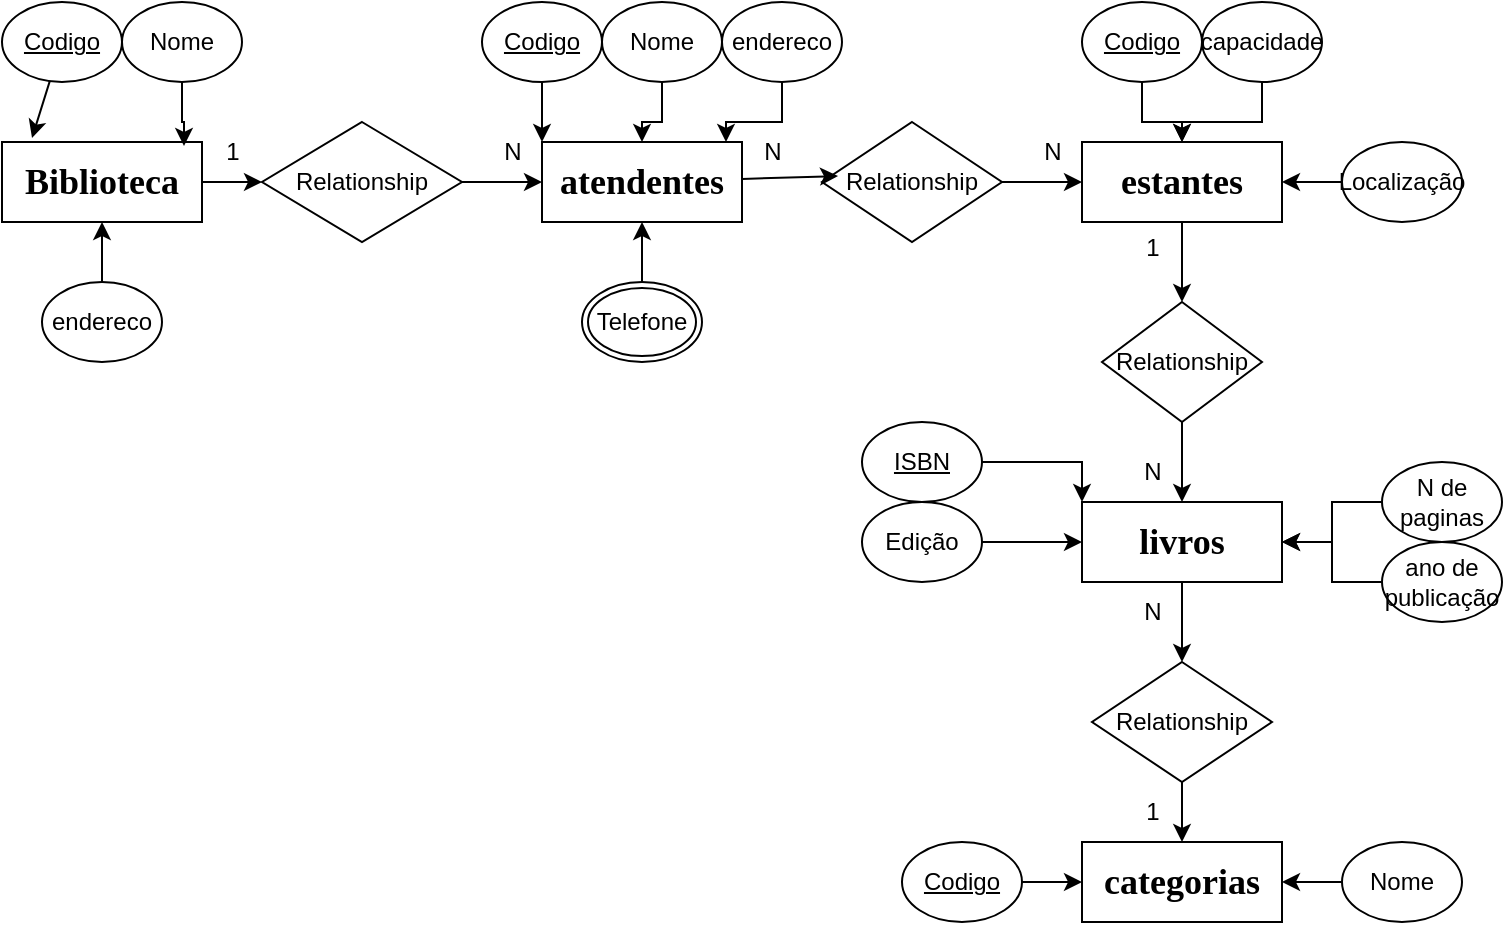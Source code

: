 <mxfile version="24.2.5" type="device">
  <diagram id="34p7FkrFsKZ9s6v67Ve8" name="Página-1">
    <mxGraphModel dx="1120" dy="529" grid="1" gridSize="10" guides="1" tooltips="1" connect="1" arrows="1" fold="1" page="1" pageScale="1" pageWidth="827" pageHeight="1169" math="0" shadow="0">
      <root>
        <mxCell id="0" />
        <mxCell id="1" parent="0" />
        <mxCell id="0jVuY58EehfPMEDOc1iu-1" value="&lt;span style=&quot;font-family: Calibri; font-weight: bold;&quot;&gt;&lt;font style=&quot;font-size: 18px;&quot;&gt;categorias&lt;/font&gt;&lt;/span&gt;" style="whiteSpace=wrap;html=1;align=center;" vertex="1" parent="1">
          <mxGeometry x="600" y="420" width="100" height="40" as="geometry" />
        </mxCell>
        <mxCell id="0jVuY58EehfPMEDOc1iu-28" style="edgeStyle=orthogonalEdgeStyle;rounded=0;orthogonalLoop=1;jettySize=auto;html=1;entryX=0.5;entryY=0;entryDx=0;entryDy=0;" edge="1" parent="1" source="0jVuY58EehfPMEDOc1iu-2" target="0jVuY58EehfPMEDOc1iu-17">
          <mxGeometry relative="1" as="geometry" />
        </mxCell>
        <mxCell id="0jVuY58EehfPMEDOc1iu-2" value="&lt;span style=&quot;font-family: Calibri; font-weight: bold;&quot;&gt;&lt;font style=&quot;font-size: 18px;&quot;&gt;livros&lt;/font&gt;&lt;/span&gt;" style="whiteSpace=wrap;html=1;align=center;" vertex="1" parent="1">
          <mxGeometry x="600" y="250" width="100" height="40" as="geometry" />
        </mxCell>
        <mxCell id="0jVuY58EehfPMEDOc1iu-26" style="edgeStyle=orthogonalEdgeStyle;rounded=0;orthogonalLoop=1;jettySize=auto;html=1;" edge="1" parent="1" source="0jVuY58EehfPMEDOc1iu-3" target="0jVuY58EehfPMEDOc1iu-18">
          <mxGeometry relative="1" as="geometry" />
        </mxCell>
        <mxCell id="0jVuY58EehfPMEDOc1iu-3" value="&lt;span style=&quot;font-family: Calibri; font-weight: bold;&quot;&gt;&lt;font style=&quot;font-size: 18px;&quot;&gt;estantes&lt;/font&gt;&lt;/span&gt;" style="whiteSpace=wrap;html=1;align=center;" vertex="1" parent="1">
          <mxGeometry x="600" y="70" width="100" height="40" as="geometry" />
        </mxCell>
        <mxCell id="0jVuY58EehfPMEDOc1iu-4" value="&lt;span style=&quot;font-family: Calibri; font-weight: bold;&quot;&gt;&lt;font style=&quot;font-size: 18px;&quot;&gt;atendentes&lt;/font&gt;&lt;/span&gt;" style="whiteSpace=wrap;html=1;align=center;" vertex="1" parent="1">
          <mxGeometry x="330" y="70" width="100" height="40" as="geometry" />
        </mxCell>
        <mxCell id="0jVuY58EehfPMEDOc1iu-22" style="edgeStyle=orthogonalEdgeStyle;rounded=0;orthogonalLoop=1;jettySize=auto;html=1;" edge="1" parent="1" source="0jVuY58EehfPMEDOc1iu-5" target="0jVuY58EehfPMEDOc1iu-20">
          <mxGeometry relative="1" as="geometry" />
        </mxCell>
        <mxCell id="0jVuY58EehfPMEDOc1iu-5" value="&lt;span style=&quot;font-family: Calibri; font-weight: bold;&quot;&gt;&lt;font style=&quot;font-size: 18px;&quot;&gt;Biblioteca&lt;/font&gt;&lt;/span&gt;" style="whiteSpace=wrap;html=1;align=center;" vertex="1" parent="1">
          <mxGeometry x="60" y="70" width="100" height="40" as="geometry" />
        </mxCell>
        <mxCell id="0jVuY58EehfPMEDOc1iu-8" value="endereco" style="ellipse;whiteSpace=wrap;html=1;align=center;" vertex="1" parent="1">
          <mxGeometry x="420" width="60" height="40" as="geometry" />
        </mxCell>
        <mxCell id="0jVuY58EehfPMEDOc1iu-16" style="edgeStyle=orthogonalEdgeStyle;rounded=0;orthogonalLoop=1;jettySize=auto;html=1;" edge="1" parent="1" source="0jVuY58EehfPMEDOc1iu-9" target="0jVuY58EehfPMEDOc1iu-4">
          <mxGeometry relative="1" as="geometry" />
        </mxCell>
        <mxCell id="0jVuY58EehfPMEDOc1iu-9" value="Nome" style="ellipse;whiteSpace=wrap;html=1;align=center;" vertex="1" parent="1">
          <mxGeometry x="360" width="60" height="40" as="geometry" />
        </mxCell>
        <mxCell id="0jVuY58EehfPMEDOc1iu-14" style="edgeStyle=orthogonalEdgeStyle;rounded=0;orthogonalLoop=1;jettySize=auto;html=1;entryX=0;entryY=0;entryDx=0;entryDy=0;" edge="1" parent="1" source="0jVuY58EehfPMEDOc1iu-10" target="0jVuY58EehfPMEDOc1iu-4">
          <mxGeometry relative="1" as="geometry" />
        </mxCell>
        <mxCell id="0jVuY58EehfPMEDOc1iu-10" value="&lt;u&gt;Codigo&lt;/u&gt;" style="ellipse;whiteSpace=wrap;html=1;align=center;" vertex="1" parent="1">
          <mxGeometry x="300" width="60" height="40" as="geometry" />
        </mxCell>
        <mxCell id="0jVuY58EehfPMEDOc1iu-12" style="edgeStyle=orthogonalEdgeStyle;rounded=0;orthogonalLoop=1;jettySize=auto;html=1;entryX=0.5;entryY=1;entryDx=0;entryDy=0;" edge="1" parent="1" source="0jVuY58EehfPMEDOc1iu-11" target="0jVuY58EehfPMEDOc1iu-4">
          <mxGeometry relative="1" as="geometry" />
        </mxCell>
        <mxCell id="0jVuY58EehfPMEDOc1iu-11" value="Telefone" style="ellipse;shape=doubleEllipse;margin=3;whiteSpace=wrap;html=1;align=center;" vertex="1" parent="1">
          <mxGeometry x="350" y="140" width="60" height="40" as="geometry" />
        </mxCell>
        <mxCell id="0jVuY58EehfPMEDOc1iu-15" style="edgeStyle=orthogonalEdgeStyle;rounded=0;orthogonalLoop=1;jettySize=auto;html=1;entryX=0.92;entryY=0;entryDx=0;entryDy=0;entryPerimeter=0;" edge="1" parent="1" source="0jVuY58EehfPMEDOc1iu-8" target="0jVuY58EehfPMEDOc1iu-4">
          <mxGeometry relative="1" as="geometry" />
        </mxCell>
        <mxCell id="0jVuY58EehfPMEDOc1iu-29" style="edgeStyle=orthogonalEdgeStyle;rounded=0;orthogonalLoop=1;jettySize=auto;html=1;exitX=0.5;exitY=1;exitDx=0;exitDy=0;" edge="1" parent="1" source="0jVuY58EehfPMEDOc1iu-17" target="0jVuY58EehfPMEDOc1iu-1">
          <mxGeometry relative="1" as="geometry" />
        </mxCell>
        <mxCell id="0jVuY58EehfPMEDOc1iu-17" value="Relationship" style="shape=rhombus;perimeter=rhombusPerimeter;whiteSpace=wrap;html=1;align=center;" vertex="1" parent="1">
          <mxGeometry x="605" y="330" width="90" height="60" as="geometry" />
        </mxCell>
        <mxCell id="0jVuY58EehfPMEDOc1iu-27" style="edgeStyle=orthogonalEdgeStyle;rounded=0;orthogonalLoop=1;jettySize=auto;html=1;" edge="1" parent="1" source="0jVuY58EehfPMEDOc1iu-18" target="0jVuY58EehfPMEDOc1iu-2">
          <mxGeometry relative="1" as="geometry" />
        </mxCell>
        <mxCell id="0jVuY58EehfPMEDOc1iu-18" value="Relationship" style="shape=rhombus;perimeter=rhombusPerimeter;whiteSpace=wrap;html=1;align=center;" vertex="1" parent="1">
          <mxGeometry x="610" y="150" width="80" height="60" as="geometry" />
        </mxCell>
        <mxCell id="0jVuY58EehfPMEDOc1iu-25" style="edgeStyle=orthogonalEdgeStyle;rounded=0;orthogonalLoop=1;jettySize=auto;html=1;entryX=0;entryY=0.5;entryDx=0;entryDy=0;" edge="1" parent="1" source="0jVuY58EehfPMEDOc1iu-19" target="0jVuY58EehfPMEDOc1iu-3">
          <mxGeometry relative="1" as="geometry" />
        </mxCell>
        <mxCell id="0jVuY58EehfPMEDOc1iu-19" value="Relationship" style="shape=rhombus;perimeter=rhombusPerimeter;whiteSpace=wrap;html=1;align=center;" vertex="1" parent="1">
          <mxGeometry x="470" y="60" width="90" height="60" as="geometry" />
        </mxCell>
        <mxCell id="0jVuY58EehfPMEDOc1iu-23" style="edgeStyle=orthogonalEdgeStyle;rounded=0;orthogonalLoop=1;jettySize=auto;html=1;entryX=0;entryY=0.5;entryDx=0;entryDy=0;" edge="1" parent="1" source="0jVuY58EehfPMEDOc1iu-20" target="0jVuY58EehfPMEDOc1iu-4">
          <mxGeometry relative="1" as="geometry" />
        </mxCell>
        <mxCell id="0jVuY58EehfPMEDOc1iu-20" value="Relationship" style="shape=rhombus;perimeter=rhombusPerimeter;whiteSpace=wrap;html=1;align=center;" vertex="1" parent="1">
          <mxGeometry x="190" y="60" width="100" height="60" as="geometry" />
        </mxCell>
        <mxCell id="0jVuY58EehfPMEDOc1iu-24" style="rounded=0;orthogonalLoop=1;jettySize=auto;html=1;entryX=0.089;entryY=0.45;entryDx=0;entryDy=0;entryPerimeter=0;" edge="1" parent="1" source="0jVuY58EehfPMEDOc1iu-4" target="0jVuY58EehfPMEDOc1iu-19">
          <mxGeometry relative="1" as="geometry" />
        </mxCell>
        <mxCell id="0jVuY58EehfPMEDOc1iu-33" style="edgeStyle=orthogonalEdgeStyle;rounded=0;orthogonalLoop=1;jettySize=auto;html=1;" edge="1" parent="1" source="0jVuY58EehfPMEDOc1iu-30" target="0jVuY58EehfPMEDOc1iu-3">
          <mxGeometry relative="1" as="geometry" />
        </mxCell>
        <mxCell id="0jVuY58EehfPMEDOc1iu-30" value="&lt;u&gt;Codigo&lt;/u&gt;" style="ellipse;whiteSpace=wrap;html=1;align=center;" vertex="1" parent="1">
          <mxGeometry x="600" width="60" height="40" as="geometry" />
        </mxCell>
        <mxCell id="0jVuY58EehfPMEDOc1iu-35" style="edgeStyle=orthogonalEdgeStyle;rounded=0;orthogonalLoop=1;jettySize=auto;html=1;exitX=0;exitY=0.5;exitDx=0;exitDy=0;entryX=1;entryY=0.5;entryDx=0;entryDy=0;" edge="1" parent="1" source="0jVuY58EehfPMEDOc1iu-31" target="0jVuY58EehfPMEDOc1iu-3">
          <mxGeometry relative="1" as="geometry" />
        </mxCell>
        <mxCell id="0jVuY58EehfPMEDOc1iu-31" value="Localização" style="ellipse;whiteSpace=wrap;html=1;align=center;" vertex="1" parent="1">
          <mxGeometry x="730" y="70" width="60" height="40" as="geometry" />
        </mxCell>
        <mxCell id="0jVuY58EehfPMEDOc1iu-34" style="edgeStyle=orthogonalEdgeStyle;rounded=0;orthogonalLoop=1;jettySize=auto;html=1;" edge="1" parent="1" source="0jVuY58EehfPMEDOc1iu-32" target="0jVuY58EehfPMEDOc1iu-3">
          <mxGeometry relative="1" as="geometry" />
        </mxCell>
        <mxCell id="0jVuY58EehfPMEDOc1iu-32" value="capacidade" style="ellipse;whiteSpace=wrap;html=1;align=center;" vertex="1" parent="1">
          <mxGeometry x="660" width="60" height="40" as="geometry" />
        </mxCell>
        <mxCell id="0jVuY58EehfPMEDOc1iu-43" style="edgeStyle=orthogonalEdgeStyle;rounded=0;orthogonalLoop=1;jettySize=auto;html=1;entryX=0;entryY=0;entryDx=0;entryDy=0;" edge="1" parent="1" source="0jVuY58EehfPMEDOc1iu-36" target="0jVuY58EehfPMEDOc1iu-2">
          <mxGeometry relative="1" as="geometry" />
        </mxCell>
        <mxCell id="0jVuY58EehfPMEDOc1iu-36" value="&lt;u&gt;ISBN&lt;/u&gt;" style="ellipse;whiteSpace=wrap;html=1;align=center;" vertex="1" parent="1">
          <mxGeometry x="490" y="210" width="60" height="40" as="geometry" />
        </mxCell>
        <mxCell id="0jVuY58EehfPMEDOc1iu-42" style="edgeStyle=orthogonalEdgeStyle;rounded=0;orthogonalLoop=1;jettySize=auto;html=1;entryX=0;entryY=0.5;entryDx=0;entryDy=0;" edge="1" parent="1" source="0jVuY58EehfPMEDOc1iu-37" target="0jVuY58EehfPMEDOc1iu-2">
          <mxGeometry relative="1" as="geometry" />
        </mxCell>
        <mxCell id="0jVuY58EehfPMEDOc1iu-37" value="Edição" style="ellipse;whiteSpace=wrap;html=1;align=center;" vertex="1" parent="1">
          <mxGeometry x="490" y="250" width="60" height="40" as="geometry" />
        </mxCell>
        <mxCell id="0jVuY58EehfPMEDOc1iu-40" style="edgeStyle=orthogonalEdgeStyle;rounded=0;orthogonalLoop=1;jettySize=auto;html=1;entryX=1;entryY=0.5;entryDx=0;entryDy=0;" edge="1" parent="1" source="0jVuY58EehfPMEDOc1iu-38" target="0jVuY58EehfPMEDOc1iu-2">
          <mxGeometry relative="1" as="geometry" />
        </mxCell>
        <mxCell id="0jVuY58EehfPMEDOc1iu-38" value="ano de publicação" style="ellipse;whiteSpace=wrap;html=1;align=center;" vertex="1" parent="1">
          <mxGeometry x="750" y="270" width="60" height="40" as="geometry" />
        </mxCell>
        <mxCell id="0jVuY58EehfPMEDOc1iu-41" style="edgeStyle=orthogonalEdgeStyle;rounded=0;orthogonalLoop=1;jettySize=auto;html=1;" edge="1" parent="1" source="0jVuY58EehfPMEDOc1iu-39" target="0jVuY58EehfPMEDOc1iu-2">
          <mxGeometry relative="1" as="geometry" />
        </mxCell>
        <mxCell id="0jVuY58EehfPMEDOc1iu-39" value="N de paginas" style="ellipse;whiteSpace=wrap;html=1;align=center;" vertex="1" parent="1">
          <mxGeometry x="750" y="230" width="60" height="40" as="geometry" />
        </mxCell>
        <mxCell id="0jVuY58EehfPMEDOc1iu-47" style="edgeStyle=orthogonalEdgeStyle;rounded=0;orthogonalLoop=1;jettySize=auto;html=1;" edge="1" parent="1" source="0jVuY58EehfPMEDOc1iu-44" target="0jVuY58EehfPMEDOc1iu-1">
          <mxGeometry relative="1" as="geometry" />
        </mxCell>
        <mxCell id="0jVuY58EehfPMEDOc1iu-44" value="&lt;u&gt;Codigo&lt;/u&gt;" style="ellipse;whiteSpace=wrap;html=1;align=center;" vertex="1" parent="1">
          <mxGeometry x="510" y="420" width="60" height="40" as="geometry" />
        </mxCell>
        <mxCell id="0jVuY58EehfPMEDOc1iu-46" style="edgeStyle=orthogonalEdgeStyle;rounded=0;orthogonalLoop=1;jettySize=auto;html=1;entryX=1;entryY=0.5;entryDx=0;entryDy=0;" edge="1" parent="1" source="0jVuY58EehfPMEDOc1iu-45" target="0jVuY58EehfPMEDOc1iu-1">
          <mxGeometry relative="1" as="geometry" />
        </mxCell>
        <mxCell id="0jVuY58EehfPMEDOc1iu-45" value="Nome" style="ellipse;whiteSpace=wrap;html=1;align=center;" vertex="1" parent="1">
          <mxGeometry x="730" y="420" width="60" height="40" as="geometry" />
        </mxCell>
        <mxCell id="0jVuY58EehfPMEDOc1iu-48" value="&lt;u&gt;Codigo&lt;/u&gt;" style="ellipse;whiteSpace=wrap;html=1;align=center;" vertex="1" parent="1">
          <mxGeometry x="60" width="60" height="40" as="geometry" />
        </mxCell>
        <mxCell id="0jVuY58EehfPMEDOc1iu-49" value="Nome" style="ellipse;whiteSpace=wrap;html=1;align=center;" vertex="1" parent="1">
          <mxGeometry x="120" width="60" height="40" as="geometry" />
        </mxCell>
        <mxCell id="0jVuY58EehfPMEDOc1iu-50" style="edgeStyle=orthogonalEdgeStyle;rounded=0;orthogonalLoop=1;jettySize=auto;html=1;entryX=0.91;entryY=0.05;entryDx=0;entryDy=0;entryPerimeter=0;" edge="1" parent="1" source="0jVuY58EehfPMEDOc1iu-49" target="0jVuY58EehfPMEDOc1iu-5">
          <mxGeometry relative="1" as="geometry" />
        </mxCell>
        <mxCell id="0jVuY58EehfPMEDOc1iu-53" style="edgeStyle=orthogonalEdgeStyle;rounded=0;orthogonalLoop=1;jettySize=auto;html=1;" edge="1" parent="1" source="0jVuY58EehfPMEDOc1iu-52" target="0jVuY58EehfPMEDOc1iu-5">
          <mxGeometry relative="1" as="geometry" />
        </mxCell>
        <mxCell id="0jVuY58EehfPMEDOc1iu-52" value="endereco" style="ellipse;whiteSpace=wrap;html=1;align=center;" vertex="1" parent="1">
          <mxGeometry x="80" y="140" width="60" height="40" as="geometry" />
        </mxCell>
        <mxCell id="0jVuY58EehfPMEDOc1iu-54" style="rounded=0;orthogonalLoop=1;jettySize=auto;html=1;entryX=0.15;entryY=-0.05;entryDx=0;entryDy=0;entryPerimeter=0;" edge="1" parent="1" source="0jVuY58EehfPMEDOc1iu-48" target="0jVuY58EehfPMEDOc1iu-5">
          <mxGeometry relative="1" as="geometry" />
        </mxCell>
        <mxCell id="0jVuY58EehfPMEDOc1iu-55" value="N" style="text;html=1;align=center;verticalAlign=middle;resizable=0;points=[];autosize=1;strokeColor=none;fillColor=none;" vertex="1" parent="1">
          <mxGeometry x="300" y="60" width="30" height="30" as="geometry" />
        </mxCell>
        <mxCell id="0jVuY58EehfPMEDOc1iu-56" value="1" style="text;html=1;align=center;verticalAlign=middle;resizable=0;points=[];autosize=1;strokeColor=none;fillColor=none;" vertex="1" parent="1">
          <mxGeometry x="160" y="60" width="30" height="30" as="geometry" />
        </mxCell>
        <mxCell id="0jVuY58EehfPMEDOc1iu-57" value="N" style="text;html=1;align=center;verticalAlign=middle;resizable=0;points=[];autosize=1;strokeColor=none;fillColor=none;" vertex="1" parent="1">
          <mxGeometry x="430" y="60" width="30" height="30" as="geometry" />
        </mxCell>
        <mxCell id="0jVuY58EehfPMEDOc1iu-58" value="N" style="text;html=1;align=center;verticalAlign=middle;resizable=0;points=[];autosize=1;strokeColor=none;fillColor=none;" vertex="1" parent="1">
          <mxGeometry x="570" y="60" width="30" height="30" as="geometry" />
        </mxCell>
        <mxCell id="0jVuY58EehfPMEDOc1iu-59" value="N" style="text;html=1;align=center;verticalAlign=middle;resizable=0;points=[];autosize=1;strokeColor=none;fillColor=none;" vertex="1" parent="1">
          <mxGeometry x="620" y="220" width="30" height="30" as="geometry" />
        </mxCell>
        <mxCell id="0jVuY58EehfPMEDOc1iu-60" value="1" style="text;html=1;align=center;verticalAlign=middle;resizable=0;points=[];autosize=1;strokeColor=none;fillColor=none;" vertex="1" parent="1">
          <mxGeometry x="620" y="108" width="30" height="30" as="geometry" />
        </mxCell>
        <mxCell id="0jVuY58EehfPMEDOc1iu-61" value="1" style="text;html=1;align=center;verticalAlign=middle;resizable=0;points=[];autosize=1;strokeColor=none;fillColor=none;" vertex="1" parent="1">
          <mxGeometry x="620" y="390" width="30" height="30" as="geometry" />
        </mxCell>
        <mxCell id="0jVuY58EehfPMEDOc1iu-63" value="N" style="text;html=1;align=center;verticalAlign=middle;resizable=0;points=[];autosize=1;strokeColor=none;fillColor=none;" vertex="1" parent="1">
          <mxGeometry x="620" y="290" width="30" height="30" as="geometry" />
        </mxCell>
      </root>
    </mxGraphModel>
  </diagram>
</mxfile>
